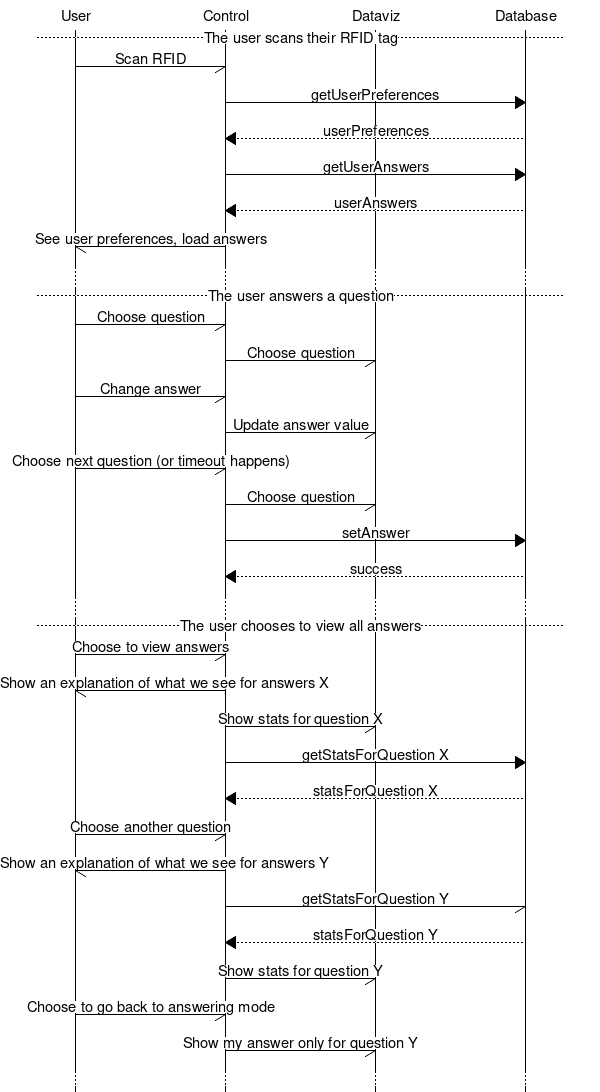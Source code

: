 msc {
  User, Control, Dataviz, Database;

  --- [label="The user scans their RFID tag"];
  User -> Control [label="Scan RFID"];
  Control => Database [label="getUserPreferences"];
  Control << Database [label="userPreferences"];
  Control => Database [label="getUserAnswers"];
  Control << Database [label="userAnswers"];
  User <- Control [label="See user preferences, load answers"];
  ...;
  --- [label="The user answers a question"];
  User -> Control [label="Choose question"];
  Control -> Dataviz [label="Choose question"];
  User -> Control [label="Change answer"];
  Control -> Dataviz [label="Update answer value"];
  User -> Control [label="Choose next question (or timeout happens)"];
  Control -> Dataviz [label="Choose question"];
  Control => Database [label="setAnswer"];
  Control << Database [label="success"];
  ...;
  --- [label="The user chooses to view all answers"];
  User -> Control [label="Choose to view answers"];
  User <- Control [label="Show an explanation of what we see for answers X"];
  Control -> Dataviz [label="Show stats for question X"];
  Control => Database [label="getStatsForQuestion X"];
  Control << Database [label="statsForQuestion X"];
  User -> Control [label="Choose another question"];
  User <- Control [label="Show an explanation of what we see for answers Y"];
  Control -> Database [label="getStatsForQuestion Y"];
  Control << Database [label="statsForQuestion Y"];
  Control -> Dataviz [label="Show stats for question Y"];
  User -> Control [label="Choose to go back to answering mode"];
  Control -> Dataviz [label="Show my answer only for question Y"];
  ...;
}
